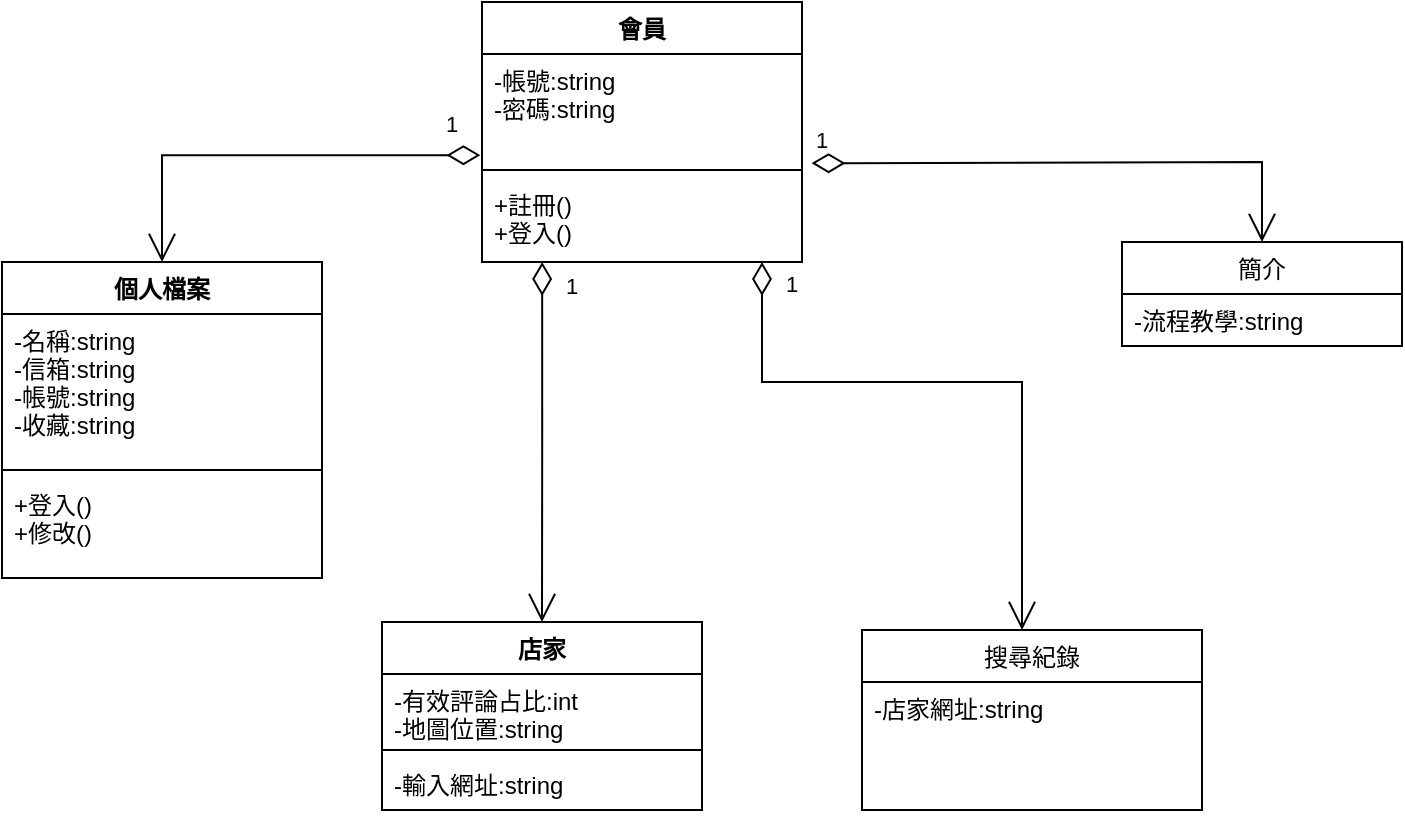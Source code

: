 <mxfile version="20.0.1" type="device" pages="2"><diagram id="H2c1E18jagE8ad5nQVHa" name="Page-1"><mxGraphModel dx="1278" dy="571" grid="1" gridSize="10" guides="1" tooltips="1" connect="1" arrows="1" fold="1" page="1" pageScale="1" pageWidth="827" pageHeight="1169" math="0" shadow="0"><root><mxCell id="0"/><mxCell id="1" parent="0"/><mxCell id="Y6Awp6pMuLLhxcVd7IFN-1" value="會員" style="swimlane;fontStyle=1;align=center;verticalAlign=top;childLayout=stackLayout;horizontal=1;startSize=26;horizontalStack=0;resizeParent=1;resizeParentMax=0;resizeLast=0;collapsible=1;marginBottom=0;" vertex="1" parent="1"><mxGeometry x="290" y="160" width="160" height="130" as="geometry"><mxRectangle x="150" y="190" width="60" height="26" as="alternateBounds"/></mxGeometry></mxCell><mxCell id="Y6Awp6pMuLLhxcVd7IFN-2" value="-帳號:string&#10;-密碼:string" style="text;strokeColor=none;fillColor=none;align=left;verticalAlign=top;spacingLeft=4;spacingRight=4;overflow=hidden;rotatable=0;points=[[0,0.5],[1,0.5]];portConstraint=eastwest;" vertex="1" parent="Y6Awp6pMuLLhxcVd7IFN-1"><mxGeometry y="26" width="160" height="54" as="geometry"/></mxCell><mxCell id="Y6Awp6pMuLLhxcVd7IFN-3" value="" style="line;strokeWidth=1;fillColor=none;align=left;verticalAlign=middle;spacingTop=-1;spacingLeft=3;spacingRight=3;rotatable=0;labelPosition=right;points=[];portConstraint=eastwest;" vertex="1" parent="Y6Awp6pMuLLhxcVd7IFN-1"><mxGeometry y="80" width="160" height="8" as="geometry"/></mxCell><mxCell id="Y6Awp6pMuLLhxcVd7IFN-4" value="+註冊()                               &#10;+登入()                                 " style="text;strokeColor=none;fillColor=none;align=left;verticalAlign=top;spacingLeft=4;spacingRight=4;overflow=hidden;rotatable=0;points=[[0,0.5],[1,0.5]];portConstraint=eastwest;" vertex="1" parent="Y6Awp6pMuLLhxcVd7IFN-1"><mxGeometry y="88" width="160" height="42" as="geometry"/></mxCell><mxCell id="Y6Awp6pMuLLhxcVd7IFN-15" value="搜尋紀錄" style="swimlane;fontStyle=0;childLayout=stackLayout;horizontal=1;startSize=26;fillColor=none;horizontalStack=0;resizeParent=1;resizeParentMax=0;resizeLast=0;collapsible=1;marginBottom=0;" vertex="1" parent="1"><mxGeometry x="480" y="474" width="170" height="90" as="geometry"/></mxCell><mxCell id="Y6Awp6pMuLLhxcVd7IFN-16" value="-店家網址:string&#10;" style="text;strokeColor=none;fillColor=none;align=left;verticalAlign=top;spacingLeft=4;spacingRight=4;overflow=hidden;rotatable=0;points=[[0,0.5],[1,0.5]];portConstraint=eastwest;" vertex="1" parent="Y6Awp6pMuLLhxcVd7IFN-15"><mxGeometry y="26" width="170" height="64" as="geometry"/></mxCell><mxCell id="Y6Awp6pMuLLhxcVd7IFN-27" value="簡介" style="swimlane;fontStyle=0;childLayout=stackLayout;horizontal=1;startSize=26;fillColor=none;horizontalStack=0;resizeParent=1;resizeParentMax=0;resizeLast=0;collapsible=1;marginBottom=0;" vertex="1" parent="1"><mxGeometry x="610" y="280" width="140" height="52" as="geometry"/></mxCell><mxCell id="Y6Awp6pMuLLhxcVd7IFN-28" value="-流程教學:string&#10;" style="text;strokeColor=none;fillColor=none;align=left;verticalAlign=top;spacingLeft=4;spacingRight=4;overflow=hidden;rotatable=0;points=[[0,0.5],[1,0.5]];portConstraint=eastwest;" vertex="1" parent="Y6Awp6pMuLLhxcVd7IFN-27"><mxGeometry y="26" width="140" height="26" as="geometry"/></mxCell><mxCell id="Y6Awp6pMuLLhxcVd7IFN-35" value="店家" style="swimlane;fontStyle=1;align=center;verticalAlign=top;childLayout=stackLayout;horizontal=1;startSize=26;horizontalStack=0;resizeParent=1;resizeParentMax=0;resizeLast=0;collapsible=1;marginBottom=0;" vertex="1" parent="1"><mxGeometry x="240" y="470" width="160" height="94" as="geometry"/></mxCell><mxCell id="Y6Awp6pMuLLhxcVd7IFN-36" value="-有效評論占比:int &#10;-地圖位置:string                                                        " style="text;strokeColor=none;fillColor=none;align=left;verticalAlign=top;spacingLeft=4;spacingRight=4;overflow=hidden;rotatable=0;points=[[0,0.5],[1,0.5]];portConstraint=eastwest;" vertex="1" parent="Y6Awp6pMuLLhxcVd7IFN-35"><mxGeometry y="26" width="160" height="34" as="geometry"/></mxCell><mxCell id="Y6Awp6pMuLLhxcVd7IFN-37" value="" style="line;strokeWidth=1;fillColor=none;align=left;verticalAlign=middle;spacingTop=-1;spacingLeft=3;spacingRight=3;rotatable=0;labelPosition=right;points=[];portConstraint=eastwest;" vertex="1" parent="Y6Awp6pMuLLhxcVd7IFN-35"><mxGeometry y="60" width="160" height="8" as="geometry"/></mxCell><mxCell id="Y6Awp6pMuLLhxcVd7IFN-38" value="-輸入網址:string" style="text;strokeColor=none;fillColor=none;align=left;verticalAlign=top;spacingLeft=4;spacingRight=4;overflow=hidden;rotatable=0;points=[[0,0.5],[1,0.5]];portConstraint=eastwest;" vertex="1" parent="Y6Awp6pMuLLhxcVd7IFN-35"><mxGeometry y="68" width="160" height="26" as="geometry"/></mxCell><mxCell id="Y6Awp6pMuLLhxcVd7IFN-39" value="個人檔案" style="swimlane;fontStyle=1;align=center;verticalAlign=top;childLayout=stackLayout;horizontal=1;startSize=26;horizontalStack=0;resizeParent=1;resizeParentMax=0;resizeLast=0;collapsible=1;marginBottom=0;" vertex="1" parent="1"><mxGeometry x="50" y="290" width="160" height="158" as="geometry"/></mxCell><mxCell id="Y6Awp6pMuLLhxcVd7IFN-40" value="-名稱:string&#10;-信箱:string&#10;-帳號:string&#10;-收藏:string" style="text;strokeColor=none;fillColor=none;align=left;verticalAlign=top;spacingLeft=4;spacingRight=4;overflow=hidden;rotatable=0;points=[[0,0.5],[1,0.5]];portConstraint=eastwest;" vertex="1" parent="Y6Awp6pMuLLhxcVd7IFN-39"><mxGeometry y="26" width="160" height="74" as="geometry"/></mxCell><mxCell id="Y6Awp6pMuLLhxcVd7IFN-41" value="" style="line;strokeWidth=1;fillColor=none;align=left;verticalAlign=middle;spacingTop=-1;spacingLeft=3;spacingRight=3;rotatable=0;labelPosition=right;points=[];portConstraint=eastwest;" vertex="1" parent="Y6Awp6pMuLLhxcVd7IFN-39"><mxGeometry y="100" width="160" height="8" as="geometry"/></mxCell><mxCell id="Y6Awp6pMuLLhxcVd7IFN-42" value="+登入()                               &#10;+修改()   " style="text;strokeColor=none;fillColor=none;align=left;verticalAlign=top;spacingLeft=4;spacingRight=4;overflow=hidden;rotatable=0;points=[[0,0.5],[1,0.5]];portConstraint=eastwest;" vertex="1" parent="Y6Awp6pMuLLhxcVd7IFN-39"><mxGeometry y="108" width="160" height="50" as="geometry"/></mxCell><mxCell id="Y6Awp6pMuLLhxcVd7IFN-45" value="1" style="endArrow=open;html=1;endSize=12;startArrow=diamondThin;startSize=14;startFill=0;edgeStyle=orthogonalEdgeStyle;align=left;verticalAlign=bottom;rounded=0;exitX=-0.005;exitY=0.937;exitDx=0;exitDy=0;exitPerimeter=0;entryX=0.5;entryY=0;entryDx=0;entryDy=0;" edge="1" parent="1" source="Y6Awp6pMuLLhxcVd7IFN-2" target="Y6Awp6pMuLLhxcVd7IFN-39"><mxGeometry x="-0.819" y="-7" relative="1" as="geometry"><mxPoint x="290" y="320" as="sourcePoint"/><mxPoint x="490" y="390" as="targetPoint"/><Array as="points"><mxPoint x="130" y="237"/></Array><mxPoint as="offset"/></mxGeometry></mxCell><mxCell id="Y6Awp6pMuLLhxcVd7IFN-46" value="1" style="endArrow=open;html=1;endSize=12;startArrow=diamondThin;startSize=14;startFill=0;edgeStyle=orthogonalEdgeStyle;align=left;verticalAlign=bottom;rounded=0;exitX=1.03;exitY=1.011;exitDx=0;exitDy=0;exitPerimeter=0;entryX=0.5;entryY=0;entryDx=0;entryDy=0;" edge="1" parent="1" source="Y6Awp6pMuLLhxcVd7IFN-2" target="Y6Awp6pMuLLhxcVd7IFN-27"><mxGeometry x="-1" y="3" relative="1" as="geometry"><mxPoint x="579.2" y="309.998" as="sourcePoint"/><mxPoint x="420" y="363.4" as="targetPoint"/><Array as="points"><mxPoint x="470" y="241"/><mxPoint x="680" y="240"/></Array></mxGeometry></mxCell><mxCell id="Y6Awp6pMuLLhxcVd7IFN-48" value="1" style="endArrow=open;html=1;endSize=12;startArrow=diamondThin;startSize=14;startFill=0;edgeStyle=orthogonalEdgeStyle;align=left;verticalAlign=bottom;rounded=0;entryX=0.5;entryY=0;entryDx=0;entryDy=0;exitX=0.188;exitY=1;exitDx=0;exitDy=0;exitPerimeter=0;" edge="1" parent="1" source="Y6Awp6pMuLLhxcVd7IFN-4" target="Y6Awp6pMuLLhxcVd7IFN-35"><mxGeometry x="-0.765" y="10" relative="1" as="geometry"><mxPoint x="320" y="300" as="sourcePoint"/><mxPoint x="565.2" y="372" as="targetPoint"/><Array as="points"/><mxPoint as="offset"/></mxGeometry></mxCell><mxCell id="Y6Awp6pMuLLhxcVd7IFN-49" value="1" style="endArrow=open;html=1;endSize=12;startArrow=diamondThin;startSize=14;startFill=0;edgeStyle=orthogonalEdgeStyle;align=left;verticalAlign=bottom;rounded=0;" edge="1" parent="1" source="Y6Awp6pMuLLhxcVd7IFN-4" target="Y6Awp6pMuLLhxcVd7IFN-15"><mxGeometry x="-0.873" y="10" relative="1" as="geometry"><mxPoint x="464.8" y="349.594" as="sourcePoint"/><mxPoint x="690" y="389" as="targetPoint"/><Array as="points"><mxPoint x="430" y="350"/><mxPoint x="560" y="350"/></Array><mxPoint as="offset"/></mxGeometry></mxCell></root></mxGraphModel></diagram><diagram id="m0FkwLkshcxOcVknlHLT" name="Page-2"><mxGraphModel dx="1278" dy="571" grid="1" gridSize="10" guides="1" tooltips="1" connect="1" arrows="1" fold="1" page="1" pageScale="1" pageWidth="827" pageHeight="1169" math="0" shadow="0"><root><mxCell id="0"/><mxCell id="1" parent="0"/><mxCell id="hsPGr9KCQR8kKIrEN-56-2" value="顧客" style="shape=umlActor;verticalLabelPosition=bottom;verticalAlign=top;html=1;outlineConnect=0;" vertex="1" parent="1"><mxGeometry x="120" y="430" width="30" height="60" as="geometry"/></mxCell><mxCell id="hsPGr9KCQR8kKIrEN-56-6" value="輸入會員資料" style="shape=note;whiteSpace=wrap;html=1;backgroundOutline=1;darkOpacity=0.05;align=left;" vertex="1" parent="1"><mxGeometry x="200" y="420" width="120" height="40" as="geometry"/></mxCell><mxCell id="hsPGr9KCQR8kKIrEN-56-7" value="" style="shape=note;whiteSpace=wrap;html=1;backgroundOutline=1;darkOpacity=0.05;" vertex="1" parent="1"><mxGeometry x="500" y="420" width="120" height="40" as="geometry"/></mxCell><mxCell id="hsPGr9KCQR8kKIrEN-56-8" value="" style="shape=note;whiteSpace=wrap;html=1;backgroundOutline=1;darkOpacity=0.05;" vertex="1" parent="1"><mxGeometry x="340" y="420" width="120" height="40" as="geometry"/></mxCell><mxCell id="hsPGr9KCQR8kKIrEN-56-9" value="註冊會員成功" style="shape=note;whiteSpace=wrap;html=1;backgroundOutline=1;darkOpacity=0.05;align=left;" vertex="1" parent="1"><mxGeometry x="650" y="420" width="120" height="40" as="geometry"/></mxCell><mxCell id="hsPGr9KCQR8kKIrEN-56-11" value="" style="endArrow=none;dashed=1;html=1;rounded=0;" edge="1" parent="1"><mxGeometry width="50" height="50" relative="1" as="geometry"><mxPoint x="140" y="970" as="sourcePoint"/><mxPoint x="140" y="530" as="targetPoint"/></mxGeometry></mxCell><mxCell id="hsPGr9KCQR8kKIrEN-56-12" value="顧客會員資料" style="rounded=0;whiteSpace=wrap;html=1;" vertex="1" parent="1"><mxGeometry x="200" y="480" width="110" height="40" as="geometry"/></mxCell><mxCell id="hsPGr9KCQR8kKIrEN-56-13" value="Email" style="rounded=0;whiteSpace=wrap;html=1;" vertex="1" parent="1"><mxGeometry x="650" y="480" width="110" height="40" as="geometry"/></mxCell><mxCell id="bj0-RbvyQqti5ugABavj-2" value="" style="endArrow=none;dashed=1;html=1;rounded=0;" edge="1" parent="1"><mxGeometry width="50" height="50" relative="1" as="geometry"><mxPoint x="254.5" y="970" as="sourcePoint"/><mxPoint x="254.5" y="530" as="targetPoint"/></mxGeometry></mxCell><mxCell id="bj0-RbvyQqti5ugABavj-3" value="" style="endArrow=none;dashed=1;html=1;rounded=0;" edge="1" parent="1"><mxGeometry width="50" height="50" relative="1" as="geometry"><mxPoint x="709.5" y="970" as="sourcePoint"/><mxPoint x="709.5" y="530" as="targetPoint"/></mxGeometry></mxCell><mxCell id="bj0-RbvyQqti5ugABavj-4" value="" style="shape=process;whiteSpace=wrap;html=1;backgroundOutline=1;size=0.083;" vertex="1" parent="1"><mxGeometry x="350" y="680" width="120" height="60" as="geometry"/></mxCell><mxCell id="XkNT1dVUGbFCwaGJ1aeq-1" value="" style="rounded=0;whiteSpace=wrap;html=1;" vertex="1" parent="1"><mxGeometry x="320" y="570" width="120" height="60" as="geometry"/></mxCell></root></mxGraphModel></diagram></mxfile>